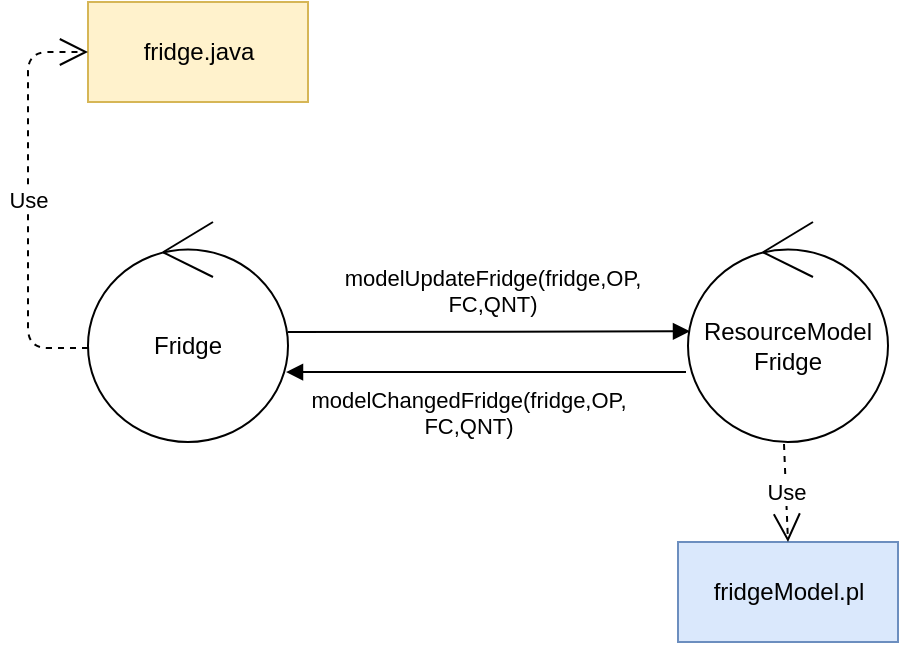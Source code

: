 <mxfile version="11.3.0" type="device" pages="1"><diagram id="Lr0hfJKtF-IAp58leRVa" name="Page-1"><mxGraphModel dx="838" dy="488" grid="1" gridSize="10" guides="1" tooltips="1" connect="1" arrows="1" fold="1" page="1" pageScale="1" pageWidth="827" pageHeight="1169" math="0" shadow="0"><root><mxCell id="0"/><mxCell id="1" parent="0"/><mxCell id="aefeoeDCbLj4Ap7cA6B6-1" value="Fridge" style="ellipse;shape=umlControl;whiteSpace=wrap;html=1;" vertex="1" parent="1"><mxGeometry x="70" y="160" width="100" height="110" as="geometry"/></mxCell><mxCell id="aefeoeDCbLj4Ap7cA6B6-2" value="ResourceModel&lt;br&gt;Fridge" style="ellipse;shape=umlControl;whiteSpace=wrap;html=1;" vertex="1" parent="1"><mxGeometry x="370" y="160" width="100" height="110" as="geometry"/></mxCell><mxCell id="aefeoeDCbLj4Ap7cA6B6-3" value="modelUpdateFridge(fridge,OP,&lt;br&gt;FC,QNT)" style="html=1;verticalAlign=bottom;endArrow=block;entryX=0.01;entryY=0.497;entryDx=0;entryDy=0;entryPerimeter=0;" edge="1" parent="1" source="aefeoeDCbLj4Ap7cA6B6-1" target="aefeoeDCbLj4Ap7cA6B6-2"><mxGeometry x="0.015" y="5" width="80" relative="1" as="geometry"><mxPoint x="170" y="215" as="sourcePoint"/><mxPoint x="250" y="215" as="targetPoint"/><mxPoint as="offset"/></mxGeometry></mxCell><mxCell id="aefeoeDCbLj4Ap7cA6B6-4" value="fridgeModel.pl" style="html=1;fillColor=#dae8fc;strokeColor=#6c8ebf;" vertex="1" parent="1"><mxGeometry x="365" y="320" width="110" height="50" as="geometry"/></mxCell><mxCell id="aefeoeDCbLj4Ap7cA6B6-5" value="Use" style="endArrow=open;endSize=12;dashed=1;html=1;exitX=0.48;exitY=1.009;exitDx=0;exitDy=0;exitPerimeter=0;entryX=0.5;entryY=0;entryDx=0;entryDy=0;" edge="1" parent="1" source="aefeoeDCbLj4Ap7cA6B6-2" target="aefeoeDCbLj4Ap7cA6B6-4"><mxGeometry width="160" relative="1" as="geometry"><mxPoint x="429.383" y="440.212" as="sourcePoint"/><mxPoint x="435" y="370" as="targetPoint"/></mxGeometry></mxCell><mxCell id="aefeoeDCbLj4Ap7cA6B6-6" value="fridge.java" style="html=1;fillColor=#fff2cc;strokeColor=#d6b656;" vertex="1" parent="1"><mxGeometry x="70" y="50" width="110" height="50" as="geometry"/></mxCell><mxCell id="aefeoeDCbLj4Ap7cA6B6-7" value="Use" style="endArrow=open;endSize=12;dashed=1;html=1;exitX=0;exitY=0.573;exitDx=0;exitDy=0;exitPerimeter=0;entryX=0;entryY=0.5;entryDx=0;entryDy=0;" edge="1" parent="1" source="aefeoeDCbLj4Ap7cA6B6-1" target="aefeoeDCbLj4Ap7cA6B6-6"><mxGeometry width="160" relative="1" as="geometry"><mxPoint x="428" y="280.99" as="sourcePoint"/><mxPoint x="430" y="330" as="targetPoint"/><Array as="points"><mxPoint x="40" y="223"/><mxPoint x="40" y="75"/></Array></mxGeometry></mxCell><mxCell id="aefeoeDCbLj4Ap7cA6B6-8" value="modelChangedFridge(fridge,OP,&lt;br&gt;FC,QNT)" style="html=1;verticalAlign=bottom;endArrow=block;exitX=-0.01;exitY=0.682;exitDx=0;exitDy=0;exitPerimeter=0;entryX=0.99;entryY=0.682;entryDx=0;entryDy=0;entryPerimeter=0;" edge="1" parent="1" source="aefeoeDCbLj4Ap7cA6B6-2" target="aefeoeDCbLj4Ap7cA6B6-1"><mxGeometry x="0.089" y="36" width="80" relative="1" as="geometry"><mxPoint x="180" y="225" as="sourcePoint"/><mxPoint x="180" y="290" as="targetPoint"/><mxPoint as="offset"/></mxGeometry></mxCell></root></mxGraphModel></diagram></mxfile>